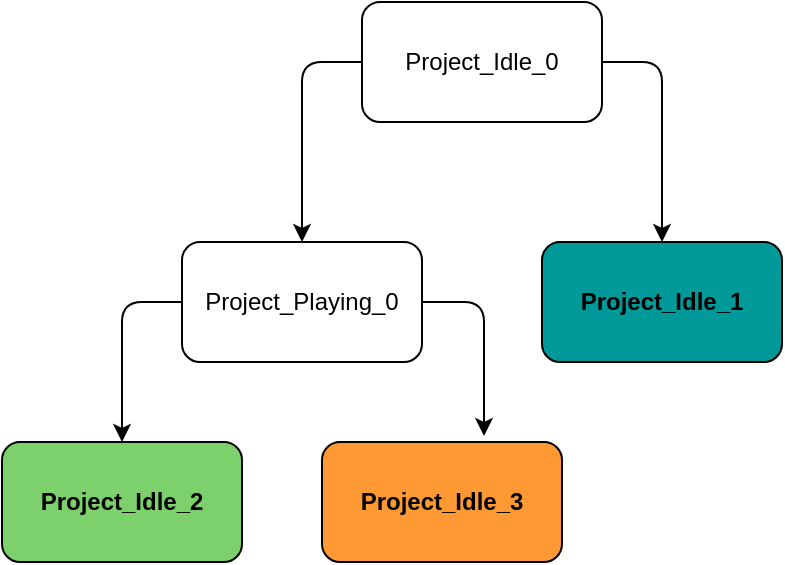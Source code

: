 <mxfile>
    <diagram id="0MLLfg1iaX1Cuq8qHvcu" name="Page-1">
        <mxGraphModel dx="600" dy="425" grid="0" gridSize="10" guides="1" tooltips="1" connect="1" arrows="1" fold="1" page="1" pageScale="1" pageWidth="850" pageHeight="1100" math="0" shadow="0">
            <root>
                <mxCell id="0"/>
                <mxCell id="1" parent="0"/>
                <mxCell id="4" style="edgeStyle=none;html=1;" parent="1" source="2" target="3" edge="1">
                    <mxGeometry relative="1" as="geometry">
                        <Array as="points">
                            <mxPoint x="340" y="200"/>
                        </Array>
                    </mxGeometry>
                </mxCell>
                <mxCell id="12" style="edgeStyle=none;html=1;" parent="1" source="2" target="9" edge="1">
                    <mxGeometry relative="1" as="geometry">
                        <Array as="points">
                            <mxPoint x="520" y="200"/>
                        </Array>
                    </mxGeometry>
                </mxCell>
                <mxCell id="2" value="Project_Idle_0" style="rounded=1;whiteSpace=wrap;html=1;" parent="1" vertex="1">
                    <mxGeometry x="370" y="170" width="120" height="60" as="geometry"/>
                </mxCell>
                <mxCell id="10" style="edgeStyle=none;html=1;" parent="1" source="3" target="5" edge="1">
                    <mxGeometry relative="1" as="geometry">
                        <Array as="points">
                            <mxPoint x="250" y="320"/>
                        </Array>
                    </mxGeometry>
                </mxCell>
                <mxCell id="11" style="edgeStyle=none;html=1;entryX=0.675;entryY=-0.05;entryDx=0;entryDy=0;entryPerimeter=0;" parent="1" source="3" target="8" edge="1">
                    <mxGeometry relative="1" as="geometry">
                        <Array as="points">
                            <mxPoint x="431" y="320"/>
                        </Array>
                    </mxGeometry>
                </mxCell>
                <mxCell id="3" value="Project_Playing_0" style="rounded=1;whiteSpace=wrap;html=1;" parent="1" vertex="1">
                    <mxGeometry x="280" y="290" width="120" height="60" as="geometry"/>
                </mxCell>
                <mxCell id="5" value="&lt;b&gt;Project_Idle_2&lt;/b&gt;" style="rounded=1;whiteSpace=wrap;html=1;fillColor=#7DD16D;" parent="1" vertex="1">
                    <mxGeometry x="190" y="390" width="120" height="60" as="geometry"/>
                </mxCell>
                <mxCell id="8" value="&lt;b&gt;Project_Idle_3&lt;/b&gt;" style="rounded=1;whiteSpace=wrap;html=1;fillColor=#FF9933;" parent="1" vertex="1">
                    <mxGeometry x="350" y="390" width="120" height="60" as="geometry"/>
                </mxCell>
                <mxCell id="9" value="&lt;b&gt;Project_Idle_1&lt;/b&gt;" style="rounded=1;whiteSpace=wrap;html=1;fillColor=#009999;" parent="1" vertex="1">
                    <mxGeometry x="460" y="290" width="120" height="60" as="geometry"/>
                </mxCell>
            </root>
        </mxGraphModel>
    </diagram>
</mxfile>